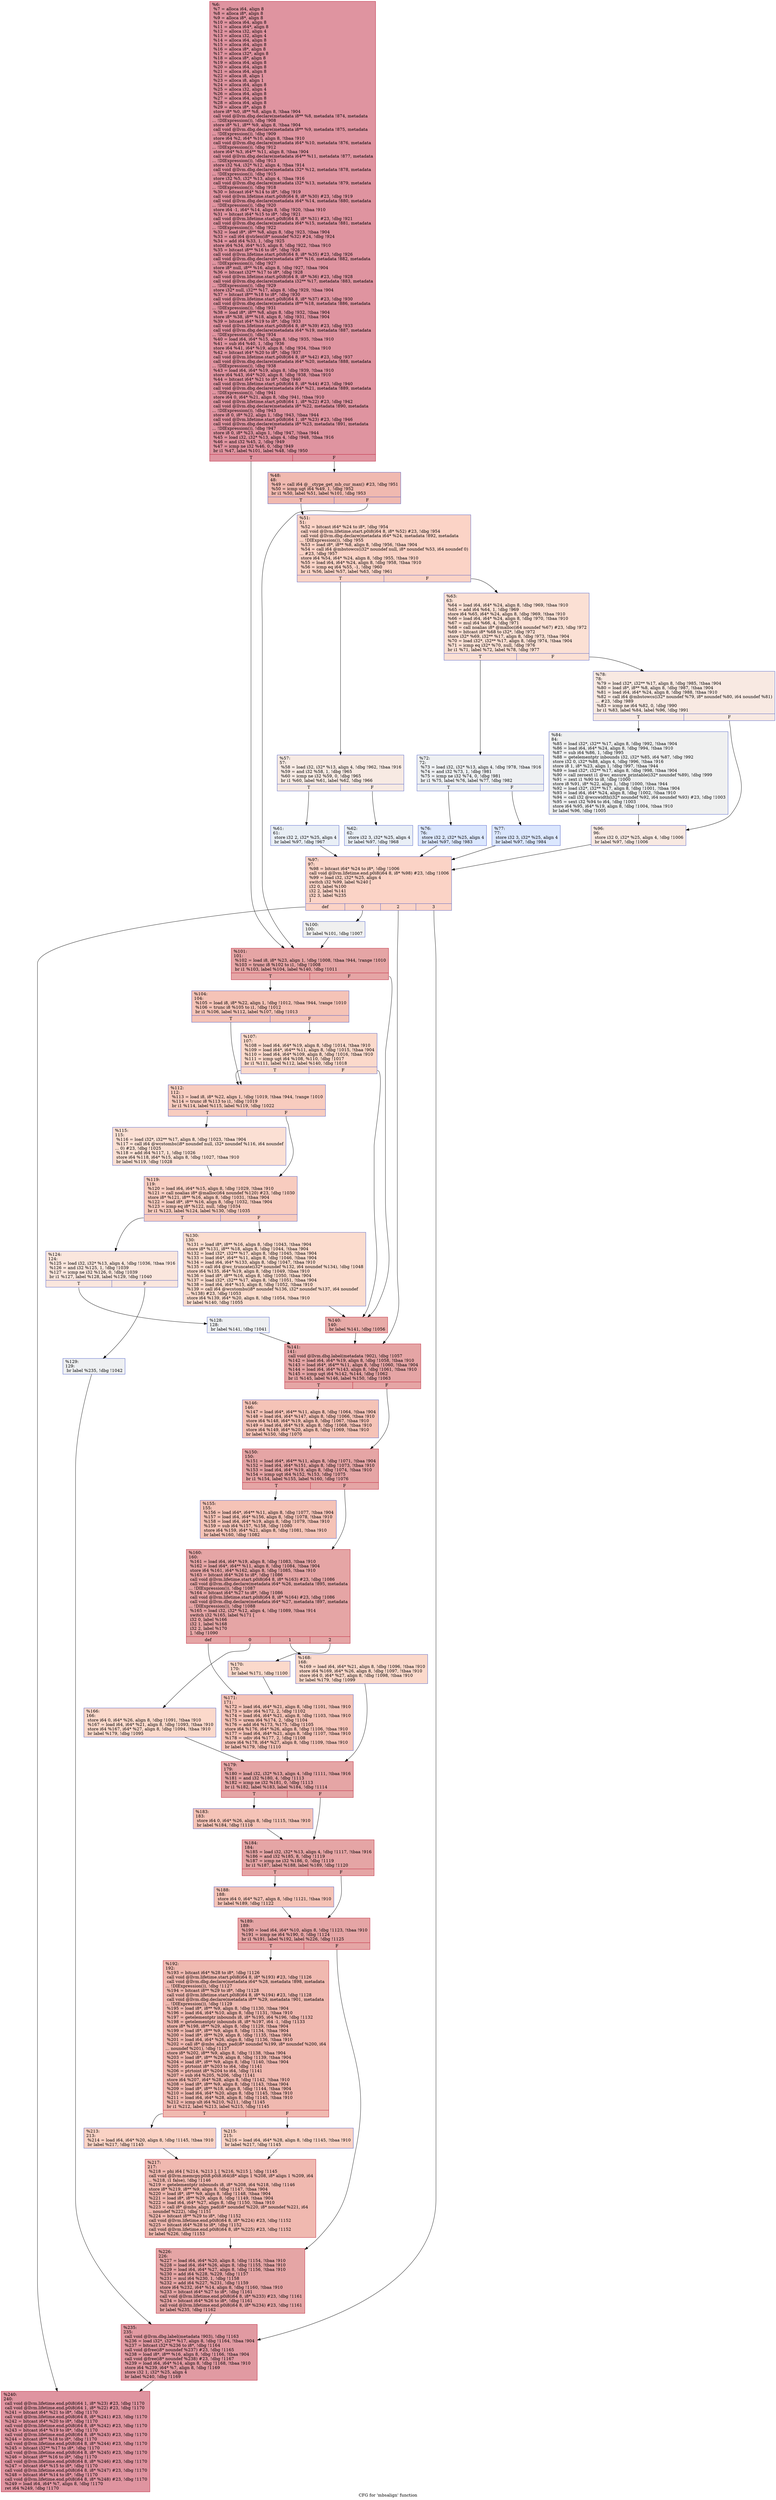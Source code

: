 digraph "CFG for 'mbsalign' function" {
	label="CFG for 'mbsalign' function";

	Node0xd617a0 [shape=record,color="#b70d28ff", style=filled, fillcolor="#b70d2870",label="{%6:\l  %7 = alloca i64, align 8\l  %8 = alloca i8*, align 8\l  %9 = alloca i8*, align 8\l  %10 = alloca i64, align 8\l  %11 = alloca i64*, align 8\l  %12 = alloca i32, align 4\l  %13 = alloca i32, align 4\l  %14 = alloca i64, align 8\l  %15 = alloca i64, align 8\l  %16 = alloca i8*, align 8\l  %17 = alloca i32*, align 8\l  %18 = alloca i8*, align 8\l  %19 = alloca i64, align 8\l  %20 = alloca i64, align 8\l  %21 = alloca i64, align 8\l  %22 = alloca i8, align 1\l  %23 = alloca i8, align 1\l  %24 = alloca i64, align 8\l  %25 = alloca i32, align 4\l  %26 = alloca i64, align 8\l  %27 = alloca i64, align 8\l  %28 = alloca i64, align 8\l  %29 = alloca i8*, align 8\l  store i8* %0, i8** %8, align 8, !tbaa !904\l  call void @llvm.dbg.declare(metadata i8** %8, metadata !874, metadata\l... !DIExpression()), !dbg !908\l  store i8* %1, i8** %9, align 8, !tbaa !904\l  call void @llvm.dbg.declare(metadata i8** %9, metadata !875, metadata\l... !DIExpression()), !dbg !909\l  store i64 %2, i64* %10, align 8, !tbaa !910\l  call void @llvm.dbg.declare(metadata i64* %10, metadata !876, metadata\l... !DIExpression()), !dbg !912\l  store i64* %3, i64** %11, align 8, !tbaa !904\l  call void @llvm.dbg.declare(metadata i64** %11, metadata !877, metadata\l... !DIExpression()), !dbg !913\l  store i32 %4, i32* %12, align 4, !tbaa !914\l  call void @llvm.dbg.declare(metadata i32* %12, metadata !878, metadata\l... !DIExpression()), !dbg !915\l  store i32 %5, i32* %13, align 4, !tbaa !916\l  call void @llvm.dbg.declare(metadata i32* %13, metadata !879, metadata\l... !DIExpression()), !dbg !918\l  %30 = bitcast i64* %14 to i8*, !dbg !919\l  call void @llvm.lifetime.start.p0i8(i64 8, i8* %30) #23, !dbg !919\l  call void @llvm.dbg.declare(metadata i64* %14, metadata !880, metadata\l... !DIExpression()), !dbg !920\l  store i64 -1, i64* %14, align 8, !dbg !920, !tbaa !910\l  %31 = bitcast i64* %15 to i8*, !dbg !921\l  call void @llvm.lifetime.start.p0i8(i64 8, i8* %31) #23, !dbg !921\l  call void @llvm.dbg.declare(metadata i64* %15, metadata !881, metadata\l... !DIExpression()), !dbg !922\l  %32 = load i8*, i8** %8, align 8, !dbg !923, !tbaa !904\l  %33 = call i64 @strlen(i8* noundef %32) #24, !dbg !924\l  %34 = add i64 %33, 1, !dbg !925\l  store i64 %34, i64* %15, align 8, !dbg !922, !tbaa !910\l  %35 = bitcast i8** %16 to i8*, !dbg !926\l  call void @llvm.lifetime.start.p0i8(i64 8, i8* %35) #23, !dbg !926\l  call void @llvm.dbg.declare(metadata i8** %16, metadata !882, metadata\l... !DIExpression()), !dbg !927\l  store i8* null, i8** %16, align 8, !dbg !927, !tbaa !904\l  %36 = bitcast i32** %17 to i8*, !dbg !928\l  call void @llvm.lifetime.start.p0i8(i64 8, i8* %36) #23, !dbg !928\l  call void @llvm.dbg.declare(metadata i32** %17, metadata !883, metadata\l... !DIExpression()), !dbg !929\l  store i32* null, i32** %17, align 8, !dbg !929, !tbaa !904\l  %37 = bitcast i8** %18 to i8*, !dbg !930\l  call void @llvm.lifetime.start.p0i8(i64 8, i8* %37) #23, !dbg !930\l  call void @llvm.dbg.declare(metadata i8** %18, metadata !886, metadata\l... !DIExpression()), !dbg !931\l  %38 = load i8*, i8** %8, align 8, !dbg !932, !tbaa !904\l  store i8* %38, i8** %18, align 8, !dbg !931, !tbaa !904\l  %39 = bitcast i64* %19 to i8*, !dbg !933\l  call void @llvm.lifetime.start.p0i8(i64 8, i8* %39) #23, !dbg !933\l  call void @llvm.dbg.declare(metadata i64* %19, metadata !887, metadata\l... !DIExpression()), !dbg !934\l  %40 = load i64, i64* %15, align 8, !dbg !935, !tbaa !910\l  %41 = sub i64 %40, 1, !dbg !936\l  store i64 %41, i64* %19, align 8, !dbg !934, !tbaa !910\l  %42 = bitcast i64* %20 to i8*, !dbg !937\l  call void @llvm.lifetime.start.p0i8(i64 8, i8* %42) #23, !dbg !937\l  call void @llvm.dbg.declare(metadata i64* %20, metadata !888, metadata\l... !DIExpression()), !dbg !938\l  %43 = load i64, i64* %19, align 8, !dbg !939, !tbaa !910\l  store i64 %43, i64* %20, align 8, !dbg !938, !tbaa !910\l  %44 = bitcast i64* %21 to i8*, !dbg !940\l  call void @llvm.lifetime.start.p0i8(i64 8, i8* %44) #23, !dbg !940\l  call void @llvm.dbg.declare(metadata i64* %21, metadata !889, metadata\l... !DIExpression()), !dbg !941\l  store i64 0, i64* %21, align 8, !dbg !941, !tbaa !910\l  call void @llvm.lifetime.start.p0i8(i64 1, i8* %22) #23, !dbg !942\l  call void @llvm.dbg.declare(metadata i8* %22, metadata !890, metadata\l... !DIExpression()), !dbg !943\l  store i8 0, i8* %22, align 1, !dbg !943, !tbaa !944\l  call void @llvm.lifetime.start.p0i8(i64 1, i8* %23) #23, !dbg !946\l  call void @llvm.dbg.declare(metadata i8* %23, metadata !891, metadata\l... !DIExpression()), !dbg !947\l  store i8 0, i8* %23, align 1, !dbg !947, !tbaa !944\l  %45 = load i32, i32* %13, align 4, !dbg !948, !tbaa !916\l  %46 = and i32 %45, 2, !dbg !949\l  %47 = icmp ne i32 %46, 0, !dbg !949\l  br i1 %47, label %101, label %48, !dbg !950\l|{<s0>T|<s1>F}}"];
	Node0xd617a0:s0 -> Node0xd61c90;
	Node0xd617a0:s1 -> Node0xd61830;
	Node0xd61830 [shape=record,color="#3d50c3ff", style=filled, fillcolor="#de614d70",label="{%48:\l48:                                               \l  %49 = call i64 @__ctype_get_mb_cur_max() #23, !dbg !951\l  %50 = icmp ugt i64 %49, 1, !dbg !952\l  br i1 %50, label %51, label %101, !dbg !953\l|{<s0>T|<s1>F}}"];
	Node0xd61830:s0 -> Node0xd61880;
	Node0xd61830:s1 -> Node0xd61c90;
	Node0xd61880 [shape=record,color="#3d50c3ff", style=filled, fillcolor="#f59c7d70",label="{%51:\l51:                                               \l  %52 = bitcast i64* %24 to i8*, !dbg !954\l  call void @llvm.lifetime.start.p0i8(i64 8, i8* %52) #23, !dbg !954\l  call void @llvm.dbg.declare(metadata i64* %24, metadata !892, metadata\l... !DIExpression()), !dbg !955\l  %53 = load i8*, i8** %8, align 8, !dbg !956, !tbaa !904\l  %54 = call i64 @mbstowcs(i32* noundef null, i8* noundef %53, i64 noundef 0)\l... #23, !dbg !957\l  store i64 %54, i64* %24, align 8, !dbg !955, !tbaa !910\l  %55 = load i64, i64* %24, align 8, !dbg !958, !tbaa !910\l  %56 = icmp eq i64 %55, -1, !dbg !960\l  br i1 %56, label %57, label %63, !dbg !961\l|{<s0>T|<s1>F}}"];
	Node0xd61880:s0 -> Node0xd618d0;
	Node0xd61880:s1 -> Node0xd619c0;
	Node0xd618d0 [shape=record,color="#3d50c3ff", style=filled, fillcolor="#eed0c070",label="{%57:\l57:                                               \l  %58 = load i32, i32* %13, align 4, !dbg !962, !tbaa !916\l  %59 = and i32 %58, 1, !dbg !965\l  %60 = icmp ne i32 %59, 0, !dbg !965\l  br i1 %60, label %61, label %62, !dbg !966\l|{<s0>T|<s1>F}}"];
	Node0xd618d0:s0 -> Node0xd61920;
	Node0xd618d0:s1 -> Node0xd61970;
	Node0xd61920 [shape=record,color="#3d50c3ff", style=filled, fillcolor="#cedaeb70",label="{%61:\l61:                                               \l  store i32 2, i32* %25, align 4\l  br label %97, !dbg !967\l}"];
	Node0xd61920 -> Node0xd61bf0;
	Node0xd61970 [shape=record,color="#3d50c3ff", style=filled, fillcolor="#cedaeb70",label="{%62:\l62:                                               \l  store i32 3, i32* %25, align 4\l  br label %97, !dbg !968\l}"];
	Node0xd61970 -> Node0xd61bf0;
	Node0xd619c0 [shape=record,color="#3d50c3ff", style=filled, fillcolor="#f7b99e70",label="{%63:\l63:                                               \l  %64 = load i64, i64* %24, align 8, !dbg !969, !tbaa !910\l  %65 = add i64 %64, 1, !dbg !969\l  store i64 %65, i64* %24, align 8, !dbg !969, !tbaa !910\l  %66 = load i64, i64* %24, align 8, !dbg !970, !tbaa !910\l  %67 = mul i64 %66, 4, !dbg !971\l  %68 = call noalias i8* @malloc(i64 noundef %67) #23, !dbg !972\l  %69 = bitcast i8* %68 to i32*, !dbg !972\l  store i32* %69, i32** %17, align 8, !dbg !973, !tbaa !904\l  %70 = load i32*, i32** %17, align 8, !dbg !974, !tbaa !904\l  %71 = icmp eq i32* %70, null, !dbg !976\l  br i1 %71, label %72, label %78, !dbg !977\l|{<s0>T|<s1>F}}"];
	Node0xd619c0:s0 -> Node0xd61a10;
	Node0xd619c0:s1 -> Node0xd61b00;
	Node0xd61a10 [shape=record,color="#3d50c3ff", style=filled, fillcolor="#d9dce170",label="{%72:\l72:                                               \l  %73 = load i32, i32* %13, align 4, !dbg !978, !tbaa !916\l  %74 = and i32 %73, 1, !dbg !981\l  %75 = icmp ne i32 %74, 0, !dbg !981\l  br i1 %75, label %76, label %77, !dbg !982\l|{<s0>T|<s1>F}}"];
	Node0xd61a10:s0 -> Node0xd61a60;
	Node0xd61a10:s1 -> Node0xd61ab0;
	Node0xd61a60 [shape=record,color="#3d50c3ff", style=filled, fillcolor="#aec9fc70",label="{%76:\l76:                                               \l  store i32 2, i32* %25, align 4\l  br label %97, !dbg !983\l}"];
	Node0xd61a60 -> Node0xd61bf0;
	Node0xd61ab0 [shape=record,color="#3d50c3ff", style=filled, fillcolor="#aec9fc70",label="{%77:\l77:                                               \l  store i32 3, i32* %25, align 4\l  br label %97, !dbg !984\l}"];
	Node0xd61ab0 -> Node0xd61bf0;
	Node0xd61b00 [shape=record,color="#3d50c3ff", style=filled, fillcolor="#efcebd70",label="{%78:\l78:                                               \l  %79 = load i32*, i32** %17, align 8, !dbg !985, !tbaa !904\l  %80 = load i8*, i8** %8, align 8, !dbg !987, !tbaa !904\l  %81 = load i64, i64* %24, align 8, !dbg !988, !tbaa !910\l  %82 = call i64 @mbstowcs(i32* noundef %79, i8* noundef %80, i64 noundef %81)\l... #23, !dbg !989\l  %83 = icmp ne i64 %82, 0, !dbg !990\l  br i1 %83, label %84, label %96, !dbg !991\l|{<s0>T|<s1>F}}"];
	Node0xd61b00:s0 -> Node0xd61b50;
	Node0xd61b00:s1 -> Node0xd61ba0;
	Node0xd61b50 [shape=record,color="#3d50c3ff", style=filled, fillcolor="#dbdcde70",label="{%84:\l84:                                               \l  %85 = load i32*, i32** %17, align 8, !dbg !992, !tbaa !904\l  %86 = load i64, i64* %24, align 8, !dbg !994, !tbaa !910\l  %87 = sub i64 %86, 1, !dbg !995\l  %88 = getelementptr inbounds i32, i32* %85, i64 %87, !dbg !992\l  store i32 0, i32* %88, align 4, !dbg !996, !tbaa !916\l  store i8 1, i8* %23, align 1, !dbg !997, !tbaa !944\l  %89 = load i32*, i32** %17, align 8, !dbg !998, !tbaa !904\l  %90 = call zeroext i1 @wc_ensure_printable(i32* noundef %89), !dbg !999\l  %91 = zext i1 %90 to i8, !dbg !1000\l  store i8 %91, i8* %22, align 1, !dbg !1000, !tbaa !944\l  %92 = load i32*, i32** %17, align 8, !dbg !1001, !tbaa !904\l  %93 = load i64, i64* %24, align 8, !dbg !1002, !tbaa !910\l  %94 = call i32 @wcswidth(i32* noundef %92, i64 noundef %93) #23, !dbg !1003\l  %95 = sext i32 %94 to i64, !dbg !1003\l  store i64 %95, i64* %19, align 8, !dbg !1004, !tbaa !910\l  br label %96, !dbg !1005\l}"];
	Node0xd61b50 -> Node0xd61ba0;
	Node0xd61ba0 [shape=record,color="#3d50c3ff", style=filled, fillcolor="#efcebd70",label="{%96:\l96:                                               \l  store i32 0, i32* %25, align 4, !dbg !1006\l  br label %97, !dbg !1006\l}"];
	Node0xd61ba0 -> Node0xd61bf0;
	Node0xd61bf0 [shape=record,color="#3d50c3ff", style=filled, fillcolor="#f59c7d70",label="{%97:\l97:                                               \l  %98 = bitcast i64* %24 to i8*, !dbg !1006\l  call void @llvm.lifetime.end.p0i8(i64 8, i8* %98) #23, !dbg !1006\l  %99 = load i32, i32* %25, align 4\l  switch i32 %99, label %240 [\l    i32 0, label %100\l    i32 2, label %141\l    i32 3, label %235\l  ]\l|{<s0>def|<s1>0|<s2>2|<s3>3}}"];
	Node0xd61bf0:s0 -> Node0xd62640;
	Node0xd61bf0:s1 -> Node0xd61c40;
	Node0xd61bf0:s2 -> Node0xd62000;
	Node0xd61bf0:s3 -> Node0xd625f0;
	Node0xd61c40 [shape=record,color="#3d50c3ff", style=filled, fillcolor="#dedcdb70",label="{%100:\l100:                                              \l  br label %101, !dbg !1007\l}"];
	Node0xd61c40 -> Node0xd61c90;
	Node0xd61c90 [shape=record,color="#b70d28ff", style=filled, fillcolor="#c5333470",label="{%101:\l101:                                              \l  %102 = load i8, i8* %23, align 1, !dbg !1008, !tbaa !944, !range !1010\l  %103 = trunc i8 %102 to i1, !dbg !1008\l  br i1 %103, label %104, label %140, !dbg !1011\l|{<s0>T|<s1>F}}"];
	Node0xd61c90:s0 -> Node0xd61ce0;
	Node0xd61c90:s1 -> Node0xd61fb0;
	Node0xd61ce0 [shape=record,color="#3d50c3ff", style=filled, fillcolor="#e8765c70",label="{%104:\l104:                                              \l  %105 = load i8, i8* %22, align 1, !dbg !1012, !tbaa !944, !range !1010\l  %106 = trunc i8 %105 to i1, !dbg !1012\l  br i1 %106, label %112, label %107, !dbg !1013\l|{<s0>T|<s1>F}}"];
	Node0xd61ce0:s0 -> Node0xd61d80;
	Node0xd61ce0:s1 -> Node0xd61d30;
	Node0xd61d30 [shape=record,color="#3d50c3ff", style=filled, fillcolor="#f7a88970",label="{%107:\l107:                                              \l  %108 = load i64, i64* %19, align 8, !dbg !1014, !tbaa !910\l  %109 = load i64*, i64** %11, align 8, !dbg !1015, !tbaa !904\l  %110 = load i64, i64* %109, align 8, !dbg !1016, !tbaa !910\l  %111 = icmp ugt i64 %108, %110, !dbg !1017\l  br i1 %111, label %112, label %140, !dbg !1018\l|{<s0>T|<s1>F}}"];
	Node0xd61d30:s0 -> Node0xd61d80;
	Node0xd61d30:s1 -> Node0xd61fb0;
	Node0xd61d80 [shape=record,color="#3d50c3ff", style=filled, fillcolor="#f08b6e70",label="{%112:\l112:                                              \l  %113 = load i8, i8* %22, align 1, !dbg !1019, !tbaa !944, !range !1010\l  %114 = trunc i8 %113 to i1, !dbg !1019\l  br i1 %114, label %115, label %119, !dbg !1022\l|{<s0>T|<s1>F}}"];
	Node0xd61d80:s0 -> Node0xd61dd0;
	Node0xd61d80:s1 -> Node0xd61e20;
	Node0xd61dd0 [shape=record,color="#3d50c3ff", style=filled, fillcolor="#f7b99e70",label="{%115:\l115:                                              \l  %116 = load i32*, i32** %17, align 8, !dbg !1023, !tbaa !904\l  %117 = call i64 @wcstombs(i8* noundef null, i32* noundef %116, i64 noundef\l... 0) #23, !dbg !1025\l  %118 = add i64 %117, 1, !dbg !1026\l  store i64 %118, i64* %15, align 8, !dbg !1027, !tbaa !910\l  br label %119, !dbg !1028\l}"];
	Node0xd61dd0 -> Node0xd61e20;
	Node0xd61e20 [shape=record,color="#3d50c3ff", style=filled, fillcolor="#f08b6e70",label="{%119:\l119:                                              \l  %120 = load i64, i64* %15, align 8, !dbg !1029, !tbaa !910\l  %121 = call noalias i8* @malloc(i64 noundef %120) #23, !dbg !1030\l  store i8* %121, i8** %16, align 8, !dbg !1031, !tbaa !904\l  %122 = load i8*, i8** %16, align 8, !dbg !1032, !tbaa !904\l  %123 = icmp eq i8* %122, null, !dbg !1034\l  br i1 %123, label %124, label %130, !dbg !1035\l|{<s0>T|<s1>F}}"];
	Node0xd61e20:s0 -> Node0xd61e70;
	Node0xd61e20:s1 -> Node0xd61f60;
	Node0xd61e70 [shape=record,color="#3d50c3ff", style=filled, fillcolor="#f3c7b170",label="{%124:\l124:                                              \l  %125 = load i32, i32* %13, align 4, !dbg !1036, !tbaa !916\l  %126 = and i32 %125, 1, !dbg !1039\l  %127 = icmp ne i32 %126, 0, !dbg !1039\l  br i1 %127, label %128, label %129, !dbg !1040\l|{<s0>T|<s1>F}}"];
	Node0xd61e70:s0 -> Node0xd61ec0;
	Node0xd61e70:s1 -> Node0xd61f10;
	Node0xd61ec0 [shape=record,color="#3d50c3ff", style=filled, fillcolor="#d9dce170",label="{%128:\l128:                                              \l  br label %141, !dbg !1041\l}"];
	Node0xd61ec0 -> Node0xd62000;
	Node0xd61f10 [shape=record,color="#3d50c3ff", style=filled, fillcolor="#d9dce170",label="{%129:\l129:                                              \l  br label %235, !dbg !1042\l}"];
	Node0xd61f10 -> Node0xd625f0;
	Node0xd61f60 [shape=record,color="#3d50c3ff", style=filled, fillcolor="#f7af9170",label="{%130:\l130:                                              \l  %131 = load i8*, i8** %16, align 8, !dbg !1043, !tbaa !904\l  store i8* %131, i8** %18, align 8, !dbg !1044, !tbaa !904\l  %132 = load i32*, i32** %17, align 8, !dbg !1045, !tbaa !904\l  %133 = load i64*, i64** %11, align 8, !dbg !1046, !tbaa !904\l  %134 = load i64, i64* %133, align 8, !dbg !1047, !tbaa !910\l  %135 = call i64 @wc_truncate(i32* noundef %132, i64 noundef %134), !dbg !1048\l  store i64 %135, i64* %19, align 8, !dbg !1049, !tbaa !910\l  %136 = load i8*, i8** %16, align 8, !dbg !1050, !tbaa !904\l  %137 = load i32*, i32** %17, align 8, !dbg !1051, !tbaa !904\l  %138 = load i64, i64* %15, align 8, !dbg !1052, !tbaa !910\l  %139 = call i64 @wcstombs(i8* noundef %136, i32* noundef %137, i64 noundef\l... %138) #23, !dbg !1053\l  store i64 %139, i64* %20, align 8, !dbg !1054, !tbaa !910\l  br label %140, !dbg !1055\l}"];
	Node0xd61f60 -> Node0xd61fb0;
	Node0xd61fb0 [shape=record,color="#b70d28ff", style=filled, fillcolor="#cc403a70",label="{%140:\l140:                                              \l  br label %141, !dbg !1056\l}"];
	Node0xd61fb0 -> Node0xd62000;
	Node0xd62000 [shape=record,color="#b70d28ff", style=filled, fillcolor="#c5333470",label="{%141:\l141:                                              \l  call void @llvm.dbg.label(metadata !902), !dbg !1057\l  %142 = load i64, i64* %19, align 8, !dbg !1058, !tbaa !910\l  %143 = load i64*, i64** %11, align 8, !dbg !1060, !tbaa !904\l  %144 = load i64, i64* %143, align 8, !dbg !1061, !tbaa !910\l  %145 = icmp ugt i64 %142, %144, !dbg !1062\l  br i1 %145, label %146, label %150, !dbg !1063\l|{<s0>T|<s1>F}}"];
	Node0xd62000:s0 -> Node0xd62050;
	Node0xd62000:s1 -> Node0xd620a0;
	Node0xd62050 [shape=record,color="#3d50c3ff", style=filled, fillcolor="#e8765c70",label="{%146:\l146:                                              \l  %147 = load i64*, i64** %11, align 8, !dbg !1064, !tbaa !904\l  %148 = load i64, i64* %147, align 8, !dbg !1066, !tbaa !910\l  store i64 %148, i64* %19, align 8, !dbg !1067, !tbaa !910\l  %149 = load i64, i64* %19, align 8, !dbg !1068, !tbaa !910\l  store i64 %149, i64* %20, align 8, !dbg !1069, !tbaa !910\l  br label %150, !dbg !1070\l}"];
	Node0xd62050 -> Node0xd620a0;
	Node0xd620a0 [shape=record,color="#b70d28ff", style=filled, fillcolor="#c5333470",label="{%150:\l150:                                              \l  %151 = load i64*, i64** %11, align 8, !dbg !1071, !tbaa !904\l  %152 = load i64, i64* %151, align 8, !dbg !1073, !tbaa !910\l  %153 = load i64, i64* %19, align 8, !dbg !1074, !tbaa !910\l  %154 = icmp ugt i64 %152, %153, !dbg !1075\l  br i1 %154, label %155, label %160, !dbg !1076\l|{<s0>T|<s1>F}}"];
	Node0xd620a0:s0 -> Node0xd620f0;
	Node0xd620a0:s1 -> Node0xd62140;
	Node0xd620f0 [shape=record,color="#3d50c3ff", style=filled, fillcolor="#e8765c70",label="{%155:\l155:                                              \l  %156 = load i64*, i64** %11, align 8, !dbg !1077, !tbaa !904\l  %157 = load i64, i64* %156, align 8, !dbg !1078, !tbaa !910\l  %158 = load i64, i64* %19, align 8, !dbg !1079, !tbaa !910\l  %159 = sub i64 %157, %158, !dbg !1080\l  store i64 %159, i64* %21, align 8, !dbg !1081, !tbaa !910\l  br label %160, !dbg !1082\l}"];
	Node0xd620f0 -> Node0xd62140;
	Node0xd62140 [shape=record,color="#b70d28ff", style=filled, fillcolor="#c5333470",label="{%160:\l160:                                              \l  %161 = load i64, i64* %19, align 8, !dbg !1083, !tbaa !910\l  %162 = load i64*, i64** %11, align 8, !dbg !1084, !tbaa !904\l  store i64 %161, i64* %162, align 8, !dbg !1085, !tbaa !910\l  %163 = bitcast i64* %26 to i8*, !dbg !1086\l  call void @llvm.lifetime.start.p0i8(i64 8, i8* %163) #23, !dbg !1086\l  call void @llvm.dbg.declare(metadata i64* %26, metadata !895, metadata\l... !DIExpression()), !dbg !1087\l  %164 = bitcast i64* %27 to i8*, !dbg !1086\l  call void @llvm.lifetime.start.p0i8(i64 8, i8* %164) #23, !dbg !1086\l  call void @llvm.dbg.declare(metadata i64* %27, metadata !897, metadata\l... !DIExpression()), !dbg !1088\l  %165 = load i32, i32* %12, align 4, !dbg !1089, !tbaa !914\l  switch i32 %165, label %171 [\l    i32 0, label %166\l    i32 1, label %168\l    i32 2, label %170\l  ], !dbg !1090\l|{<s0>def|<s1>0|<s2>1|<s3>2}}"];
	Node0xd62140:s0 -> Node0xd62280;
	Node0xd62140:s1 -> Node0xd62190;
	Node0xd62140:s2 -> Node0xd621e0;
	Node0xd62140:s3 -> Node0xd62230;
	Node0xd62190 [shape=record,color="#3d50c3ff", style=filled, fillcolor="#f7a88970",label="{%166:\l166:                                              \l  store i64 0, i64* %26, align 8, !dbg !1091, !tbaa !910\l  %167 = load i64, i64* %21, align 8, !dbg !1093, !tbaa !910\l  store i64 %167, i64* %27, align 8, !dbg !1094, !tbaa !910\l  br label %179, !dbg !1095\l}"];
	Node0xd62190 -> Node0xd622d0;
	Node0xd621e0 [shape=record,color="#3d50c3ff", style=filled, fillcolor="#f7a88970",label="{%168:\l168:                                              \l  %169 = load i64, i64* %21, align 8, !dbg !1096, !tbaa !910\l  store i64 %169, i64* %26, align 8, !dbg !1097, !tbaa !910\l  store i64 0, i64* %27, align 8, !dbg !1098, !tbaa !910\l  br label %179, !dbg !1099\l}"];
	Node0xd621e0 -> Node0xd622d0;
	Node0xd62230 [shape=record,color="#3d50c3ff", style=filled, fillcolor="#f7a88970",label="{%170:\l170:                                              \l  br label %171, !dbg !1100\l}"];
	Node0xd62230 -> Node0xd62280;
	Node0xd62280 [shape=record,color="#3d50c3ff", style=filled, fillcolor="#e8765c70",label="{%171:\l171:                                              \l  %172 = load i64, i64* %21, align 8, !dbg !1101, !tbaa !910\l  %173 = udiv i64 %172, 2, !dbg !1102\l  %174 = load i64, i64* %21, align 8, !dbg !1103, !tbaa !910\l  %175 = urem i64 %174, 2, !dbg !1104\l  %176 = add i64 %173, %175, !dbg !1105\l  store i64 %176, i64* %26, align 8, !dbg !1106, !tbaa !910\l  %177 = load i64, i64* %21, align 8, !dbg !1107, !tbaa !910\l  %178 = udiv i64 %177, 2, !dbg !1108\l  store i64 %178, i64* %27, align 8, !dbg !1109, !tbaa !910\l  br label %179, !dbg !1110\l}"];
	Node0xd62280 -> Node0xd622d0;
	Node0xd622d0 [shape=record,color="#b70d28ff", style=filled, fillcolor="#c5333470",label="{%179:\l179:                                              \l  %180 = load i32, i32* %13, align 4, !dbg !1111, !tbaa !916\l  %181 = and i32 %180, 4, !dbg !1113\l  %182 = icmp ne i32 %181, 0, !dbg !1113\l  br i1 %182, label %183, label %184, !dbg !1114\l|{<s0>T|<s1>F}}"];
	Node0xd622d0:s0 -> Node0xd62320;
	Node0xd622d0:s1 -> Node0xd62370;
	Node0xd62320 [shape=record,color="#3d50c3ff", style=filled, fillcolor="#e8765c70",label="{%183:\l183:                                              \l  store i64 0, i64* %26, align 8, !dbg !1115, !tbaa !910\l  br label %184, !dbg !1116\l}"];
	Node0xd62320 -> Node0xd62370;
	Node0xd62370 [shape=record,color="#b70d28ff", style=filled, fillcolor="#c5333470",label="{%184:\l184:                                              \l  %185 = load i32, i32* %13, align 4, !dbg !1117, !tbaa !916\l  %186 = and i32 %185, 8, !dbg !1119\l  %187 = icmp ne i32 %186, 0, !dbg !1119\l  br i1 %187, label %188, label %189, !dbg !1120\l|{<s0>T|<s1>F}}"];
	Node0xd62370:s0 -> Node0xd623c0;
	Node0xd62370:s1 -> Node0xd62410;
	Node0xd623c0 [shape=record,color="#3d50c3ff", style=filled, fillcolor="#e8765c70",label="{%188:\l188:                                              \l  store i64 0, i64* %27, align 8, !dbg !1121, !tbaa !910\l  br label %189, !dbg !1122\l}"];
	Node0xd623c0 -> Node0xd62410;
	Node0xd62410 [shape=record,color="#b70d28ff", style=filled, fillcolor="#c5333470",label="{%189:\l189:                                              \l  %190 = load i64, i64* %10, align 8, !dbg !1123, !tbaa !910\l  %191 = icmp ne i64 %190, 0, !dbg !1124\l  br i1 %191, label %192, label %226, !dbg !1125\l|{<s0>T|<s1>F}}"];
	Node0xd62410:s0 -> Node0xd62460;
	Node0xd62410:s1 -> Node0xd625a0;
	Node0xd62460 [shape=record,color="#b70d28ff", style=filled, fillcolor="#de614d70",label="{%192:\l192:                                              \l  %193 = bitcast i64* %28 to i8*, !dbg !1126\l  call void @llvm.lifetime.start.p0i8(i64 8, i8* %193) #23, !dbg !1126\l  call void @llvm.dbg.declare(metadata i64* %28, metadata !898, metadata\l... !DIExpression()), !dbg !1127\l  %194 = bitcast i8** %29 to i8*, !dbg !1128\l  call void @llvm.lifetime.start.p0i8(i64 8, i8* %194) #23, !dbg !1128\l  call void @llvm.dbg.declare(metadata i8** %29, metadata !901, metadata\l... !DIExpression()), !dbg !1129\l  %195 = load i8*, i8** %9, align 8, !dbg !1130, !tbaa !904\l  %196 = load i64, i64* %10, align 8, !dbg !1131, !tbaa !910\l  %197 = getelementptr inbounds i8, i8* %195, i64 %196, !dbg !1132\l  %198 = getelementptr inbounds i8, i8* %197, i64 -1, !dbg !1133\l  store i8* %198, i8** %29, align 8, !dbg !1129, !tbaa !904\l  %199 = load i8*, i8** %9, align 8, !dbg !1134, !tbaa !904\l  %200 = load i8*, i8** %29, align 8, !dbg !1135, !tbaa !904\l  %201 = load i64, i64* %26, align 8, !dbg !1136, !tbaa !910\l  %202 = call i8* @mbs_align_pad(i8* noundef %199, i8* noundef %200, i64\l... noundef %201), !dbg !1137\l  store i8* %202, i8** %9, align 8, !dbg !1138, !tbaa !904\l  %203 = load i8*, i8** %29, align 8, !dbg !1139, !tbaa !904\l  %204 = load i8*, i8** %9, align 8, !dbg !1140, !tbaa !904\l  %205 = ptrtoint i8* %203 to i64, !dbg !1141\l  %206 = ptrtoint i8* %204 to i64, !dbg !1141\l  %207 = sub i64 %205, %206, !dbg !1141\l  store i64 %207, i64* %28, align 8, !dbg !1142, !tbaa !910\l  %208 = load i8*, i8** %9, align 8, !dbg !1143, !tbaa !904\l  %209 = load i8*, i8** %18, align 8, !dbg !1144, !tbaa !904\l  %210 = load i64, i64* %20, align 8, !dbg !1145, !tbaa !910\l  %211 = load i64, i64* %28, align 8, !dbg !1145, !tbaa !910\l  %212 = icmp ult i64 %210, %211, !dbg !1145\l  br i1 %212, label %213, label %215, !dbg !1145\l|{<s0>T|<s1>F}}"];
	Node0xd62460:s0 -> Node0xd624b0;
	Node0xd62460:s1 -> Node0xd62500;
	Node0xd624b0 [shape=record,color="#3d50c3ff", style=filled, fillcolor="#f4987a70",label="{%213:\l213:                                              \l  %214 = load i64, i64* %20, align 8, !dbg !1145, !tbaa !910\l  br label %217, !dbg !1145\l}"];
	Node0xd624b0 -> Node0xd62550;
	Node0xd62500 [shape=record,color="#3d50c3ff", style=filled, fillcolor="#f4987a70",label="{%215:\l215:                                              \l  %216 = load i64, i64* %28, align 8, !dbg !1145, !tbaa !910\l  br label %217, !dbg !1145\l}"];
	Node0xd62500 -> Node0xd62550;
	Node0xd62550 [shape=record,color="#b70d28ff", style=filled, fillcolor="#de614d70",label="{%217:\l217:                                              \l  %218 = phi i64 [ %214, %213 ], [ %216, %215 ], !dbg !1145\l  call void @llvm.memcpy.p0i8.p0i8.i64(i8* align 1 %208, i8* align 1 %209, i64\l... %218, i1 false), !dbg !1146\l  %219 = getelementptr inbounds i8, i8* %208, i64 %218, !dbg !1146\l  store i8* %219, i8** %9, align 8, !dbg !1147, !tbaa !904\l  %220 = load i8*, i8** %9, align 8, !dbg !1148, !tbaa !904\l  %221 = load i8*, i8** %29, align 8, !dbg !1149, !tbaa !904\l  %222 = load i64, i64* %27, align 8, !dbg !1150, !tbaa !910\l  %223 = call i8* @mbs_align_pad(i8* noundef %220, i8* noundef %221, i64\l... noundef %222), !dbg !1151\l  %224 = bitcast i8** %29 to i8*, !dbg !1152\l  call void @llvm.lifetime.end.p0i8(i64 8, i8* %224) #23, !dbg !1152\l  %225 = bitcast i64* %28 to i8*, !dbg !1152\l  call void @llvm.lifetime.end.p0i8(i64 8, i8* %225) #23, !dbg !1152\l  br label %226, !dbg !1153\l}"];
	Node0xd62550 -> Node0xd625a0;
	Node0xd625a0 [shape=record,color="#b70d28ff", style=filled, fillcolor="#c5333470",label="{%226:\l226:                                              \l  %227 = load i64, i64* %20, align 8, !dbg !1154, !tbaa !910\l  %228 = load i64, i64* %26, align 8, !dbg !1155, !tbaa !910\l  %229 = load i64, i64* %27, align 8, !dbg !1156, !tbaa !910\l  %230 = add i64 %228, %229, !dbg !1157\l  %231 = mul i64 %230, 1, !dbg !1158\l  %232 = add i64 %227, %231, !dbg !1159\l  store i64 %232, i64* %14, align 8, !dbg !1160, !tbaa !910\l  %233 = bitcast i64* %27 to i8*, !dbg !1161\l  call void @llvm.lifetime.end.p0i8(i64 8, i8* %233) #23, !dbg !1161\l  %234 = bitcast i64* %26 to i8*, !dbg !1161\l  call void @llvm.lifetime.end.p0i8(i64 8, i8* %234) #23, !dbg !1161\l  br label %235, !dbg !1162\l}"];
	Node0xd625a0 -> Node0xd625f0;
	Node0xd625f0 [shape=record,color="#b70d28ff", style=filled, fillcolor="#bb1b2c70",label="{%235:\l235:                                              \l  call void @llvm.dbg.label(metadata !903), !dbg !1163\l  %236 = load i32*, i32** %17, align 8, !dbg !1164, !tbaa !904\l  %237 = bitcast i32* %236 to i8*, !dbg !1164\l  call void @free(i8* noundef %237) #23, !dbg !1165\l  %238 = load i8*, i8** %16, align 8, !dbg !1166, !tbaa !904\l  call void @free(i8* noundef %238) #23, !dbg !1167\l  %239 = load i64, i64* %14, align 8, !dbg !1168, !tbaa !910\l  store i64 %239, i64* %7, align 8, !dbg !1169\l  store i32 1, i32* %25, align 4\l  br label %240, !dbg !1169\l}"];
	Node0xd625f0 -> Node0xd62640;
	Node0xd62640 [shape=record,color="#b70d28ff", style=filled, fillcolor="#b70d2870",label="{%240:\l240:                                              \l  call void @llvm.lifetime.end.p0i8(i64 1, i8* %23) #23, !dbg !1170\l  call void @llvm.lifetime.end.p0i8(i64 1, i8* %22) #23, !dbg !1170\l  %241 = bitcast i64* %21 to i8*, !dbg !1170\l  call void @llvm.lifetime.end.p0i8(i64 8, i8* %241) #23, !dbg !1170\l  %242 = bitcast i64* %20 to i8*, !dbg !1170\l  call void @llvm.lifetime.end.p0i8(i64 8, i8* %242) #23, !dbg !1170\l  %243 = bitcast i64* %19 to i8*, !dbg !1170\l  call void @llvm.lifetime.end.p0i8(i64 8, i8* %243) #23, !dbg !1170\l  %244 = bitcast i8** %18 to i8*, !dbg !1170\l  call void @llvm.lifetime.end.p0i8(i64 8, i8* %244) #23, !dbg !1170\l  %245 = bitcast i32** %17 to i8*, !dbg !1170\l  call void @llvm.lifetime.end.p0i8(i64 8, i8* %245) #23, !dbg !1170\l  %246 = bitcast i8** %16 to i8*, !dbg !1170\l  call void @llvm.lifetime.end.p0i8(i64 8, i8* %246) #23, !dbg !1170\l  %247 = bitcast i64* %15 to i8*, !dbg !1170\l  call void @llvm.lifetime.end.p0i8(i64 8, i8* %247) #23, !dbg !1170\l  %248 = bitcast i64* %14 to i8*, !dbg !1170\l  call void @llvm.lifetime.end.p0i8(i64 8, i8* %248) #23, !dbg !1170\l  %249 = load i64, i64* %7, align 8, !dbg !1170\l  ret i64 %249, !dbg !1170\l}"];
}
